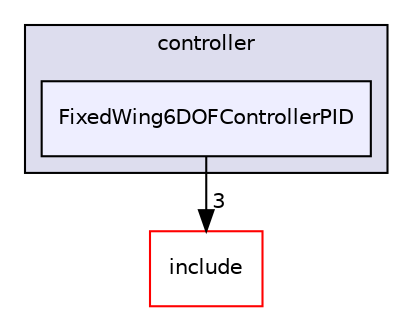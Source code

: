 digraph "/root/scrimmage/scrimmage/src/plugins/controller/FixedWing6DOFControllerPID" {
  compound=true
  node [ fontsize="10", fontname="Helvetica"];
  edge [ labelfontsize="10", labelfontname="Helvetica"];
  subgraph clusterdir_c915aa27e6120cf8f6d19a96e78171a2 {
    graph [ bgcolor="#ddddee", pencolor="black", label="controller" fontname="Helvetica", fontsize="10", URL="dir_c915aa27e6120cf8f6d19a96e78171a2.html"]
  dir_0b492dd3a160f6043f7dabefe782681f [shape=box, label="FixedWing6DOFControllerPID", style="filled", fillcolor="#eeeeff", pencolor="black", URL="dir_0b492dd3a160f6043f7dabefe782681f.html"];
  }
  dir_d44c64559bbebec7f509842c48db8b23 [shape=box label="include" fillcolor="white" style="filled" color="red" URL="dir_d44c64559bbebec7f509842c48db8b23.html"];
  dir_0b492dd3a160f6043f7dabefe782681f->dir_d44c64559bbebec7f509842c48db8b23 [headlabel="3", labeldistance=1.5 headhref="dir_000200_000004.html"];
}
